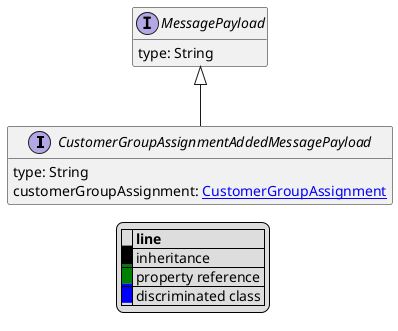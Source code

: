 @startuml

hide empty fields
hide empty methods
legend
|= |= line |
|<back:black>   </back>| inheritance |
|<back:green>   </back>| property reference |
|<back:blue>   </back>| discriminated class |
endlegend
interface CustomerGroupAssignmentAddedMessagePayload [[CustomerGroupAssignmentAddedMessagePayload.svg]] extends MessagePayload {
    type: String
    customerGroupAssignment: [[CustomerGroupAssignment.svg CustomerGroupAssignment]]
}
interface MessagePayload [[MessagePayload.svg]]  {
    type: String
}





@enduml
